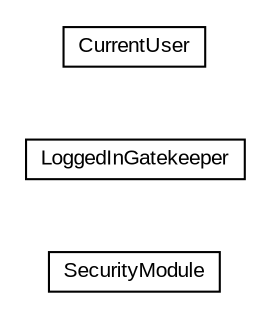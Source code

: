#!/usr/local/bin/dot
#
# Class diagram 
# Generated by UMLGraph version R5_6-24-gf6e263 (http://www.umlgraph.org/)
#

digraph G {
	edge [fontname="arial",fontsize=10,labelfontname="arial",labelfontsize=10];
	node [fontname="arial",fontsize=10,shape=plaintext];
	nodesep=0.25;
	ranksep=0.5;
	rankdir=LR;
	// com.gwtplatform.carstore.client.security.SecurityModule
	c75228 [label=<<table title="com.gwtplatform.carstore.client.security.SecurityModule" border="0" cellborder="1" cellspacing="0" cellpadding="2" port="p" href="./SecurityModule.html">
		<tr><td><table border="0" cellspacing="0" cellpadding="1">
<tr><td align="center" balign="center"> SecurityModule </td></tr>
		</table></td></tr>
		</table>>, URL="./SecurityModule.html", fontname="arial", fontcolor="black", fontsize=10.0];
	// com.gwtplatform.carstore.client.security.LoggedInGatekeeper
	c75229 [label=<<table title="com.gwtplatform.carstore.client.security.LoggedInGatekeeper" border="0" cellborder="1" cellspacing="0" cellpadding="2" port="p" href="./LoggedInGatekeeper.html">
		<tr><td><table border="0" cellspacing="0" cellpadding="1">
<tr><td align="center" balign="center"> LoggedInGatekeeper </td></tr>
		</table></td></tr>
		</table>>, URL="./LoggedInGatekeeper.html", fontname="arial", fontcolor="black", fontsize=10.0];
	// com.gwtplatform.carstore.client.security.CurrentUser
	c75230 [label=<<table title="com.gwtplatform.carstore.client.security.CurrentUser" border="0" cellborder="1" cellspacing="0" cellpadding="2" port="p" href="./CurrentUser.html">
		<tr><td><table border="0" cellspacing="0" cellpadding="1">
<tr><td align="center" balign="center"> CurrentUser </td></tr>
		</table></td></tr>
		</table>>, URL="./CurrentUser.html", fontname="arial", fontcolor="black", fontsize=10.0];
}

